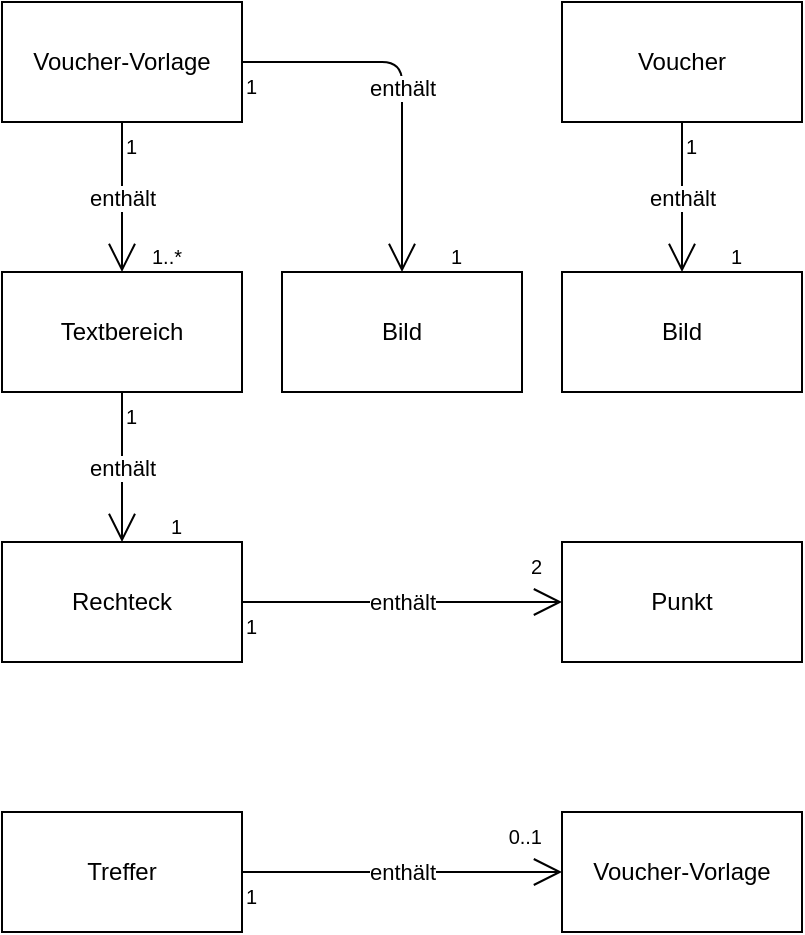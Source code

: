 <mxfile version="12.1.0" type="device" pages="1"><diagram id="ezYDjVBRe9FCGgJxhIOC" name="Page-1"><mxGraphModel dx="1038" dy="580" grid="1" gridSize="10" guides="1" tooltips="1" connect="1" arrows="1" fold="1" page="1" pageScale="1" pageWidth="827" pageHeight="1169" math="0" shadow="0"><root><mxCell id="0"/><mxCell id="1" parent="0"/><mxCell id="dztfCHkkJ1Hyf6VjV8ss-1" value="Voucher-Vorlage" style="rounded=0;whiteSpace=wrap;html=1;" vertex="1" parent="1"><mxGeometry x="240" y="35" width="120" height="60" as="geometry"/></mxCell><mxCell id="dztfCHkkJ1Hyf6VjV8ss-4" value="Textbereich" style="rounded=0;whiteSpace=wrap;html=1;" vertex="1" parent="1"><mxGeometry x="240" y="170" width="120" height="60" as="geometry"/></mxCell><mxCell id="dztfCHkkJ1Hyf6VjV8ss-8" value="enthält" style="endArrow=open;html=1;endSize=12;startArrow=none;startSize=14;startFill=0;edgeStyle=orthogonalEdgeStyle;" edge="1" parent="1" source="dztfCHkkJ1Hyf6VjV8ss-1" target="dztfCHkkJ1Hyf6VjV8ss-4"><mxGeometry relative="1" as="geometry"><mxPoint x="410" y="120" as="sourcePoint"/><mxPoint x="570" y="120" as="targetPoint"/></mxGeometry></mxCell><mxCell id="dztfCHkkJ1Hyf6VjV8ss-9" value="1" style="resizable=0;html=1;align=left;verticalAlign=top;labelBackgroundColor=#ffffff;fontSize=10;" connectable="0" vertex="1" parent="dztfCHkkJ1Hyf6VjV8ss-8"><mxGeometry x="-1" relative="1" as="geometry"/></mxCell><mxCell id="dztfCHkkJ1Hyf6VjV8ss-10" value="1..*" style="resizable=0;html=1;align=right;verticalAlign=top;labelBackgroundColor=#ffffff;fontSize=10;" connectable="0" vertex="1" parent="dztfCHkkJ1Hyf6VjV8ss-8"><mxGeometry x="1" relative="1" as="geometry"><mxPoint x="30" y="-20" as="offset"/></mxGeometry></mxCell><mxCell id="dztfCHkkJ1Hyf6VjV8ss-11" value="Bild" style="rounded=0;whiteSpace=wrap;html=1;" vertex="1" parent="1"><mxGeometry x="380" y="170" width="120" height="60" as="geometry"/></mxCell><mxCell id="dztfCHkkJ1Hyf6VjV8ss-12" value="enthält" style="endArrow=open;html=1;endSize=12;startArrow=none;startSize=14;startFill=0;edgeStyle=orthogonalEdgeStyle;" edge="1" parent="1" source="dztfCHkkJ1Hyf6VjV8ss-1" target="dztfCHkkJ1Hyf6VjV8ss-11"><mxGeometry relative="1" as="geometry"><mxPoint x="310" y="110" as="sourcePoint"/><mxPoint x="310" y="230" as="targetPoint"/></mxGeometry></mxCell><mxCell id="dztfCHkkJ1Hyf6VjV8ss-13" value="1" style="resizable=0;html=1;align=left;verticalAlign=top;labelBackgroundColor=#ffffff;fontSize=10;" connectable="0" vertex="1" parent="dztfCHkkJ1Hyf6VjV8ss-12"><mxGeometry x="-1" relative="1" as="geometry"/></mxCell><mxCell id="dztfCHkkJ1Hyf6VjV8ss-14" value="1" style="resizable=0;html=1;align=right;verticalAlign=top;labelBackgroundColor=#ffffff;fontSize=10;" connectable="0" vertex="1" parent="dztfCHkkJ1Hyf6VjV8ss-12"><mxGeometry x="1" relative="1" as="geometry"><mxPoint x="30" y="-20" as="offset"/></mxGeometry></mxCell><mxCell id="dztfCHkkJ1Hyf6VjV8ss-15" value="Voucher" style="rounded=0;whiteSpace=wrap;html=1;" vertex="1" parent="1"><mxGeometry x="520" y="35" width="120" height="60" as="geometry"/></mxCell><mxCell id="dztfCHkkJ1Hyf6VjV8ss-16" value="Bild" style="rounded=0;whiteSpace=wrap;html=1;" vertex="1" parent="1"><mxGeometry x="520" y="170" width="120" height="60" as="geometry"/></mxCell><mxCell id="dztfCHkkJ1Hyf6VjV8ss-17" value="enthält" style="endArrow=open;html=1;endSize=12;startArrow=none;startSize=14;startFill=0;edgeStyle=orthogonalEdgeStyle;" edge="1" parent="1" source="dztfCHkkJ1Hyf6VjV8ss-15" target="dztfCHkkJ1Hyf6VjV8ss-16"><mxGeometry relative="1" as="geometry"><mxPoint x="240" y="80" as="sourcePoint"/><mxPoint x="320" y="230" as="targetPoint"/></mxGeometry></mxCell><mxCell id="dztfCHkkJ1Hyf6VjV8ss-18" value="1" style="resizable=0;html=1;align=left;verticalAlign=top;labelBackgroundColor=#ffffff;fontSize=10;" connectable="0" vertex="1" parent="dztfCHkkJ1Hyf6VjV8ss-17"><mxGeometry x="-1" relative="1" as="geometry"/></mxCell><mxCell id="dztfCHkkJ1Hyf6VjV8ss-19" value="1" style="resizable=0;html=1;align=right;verticalAlign=top;labelBackgroundColor=#ffffff;fontSize=10;" connectable="0" vertex="1" parent="dztfCHkkJ1Hyf6VjV8ss-17"><mxGeometry x="1" relative="1" as="geometry"><mxPoint x="30" y="-20" as="offset"/></mxGeometry></mxCell><mxCell id="dztfCHkkJ1Hyf6VjV8ss-20" value="Rechteck" style="rounded=0;whiteSpace=wrap;html=1;" vertex="1" parent="1"><mxGeometry x="240" y="305" width="120" height="60" as="geometry"/></mxCell><mxCell id="dztfCHkkJ1Hyf6VjV8ss-21" value="Punkt" style="rounded=0;whiteSpace=wrap;html=1;" vertex="1" parent="1"><mxGeometry x="520" y="305" width="120" height="60" as="geometry"/></mxCell><mxCell id="dztfCHkkJ1Hyf6VjV8ss-22" value="enthält" style="endArrow=open;html=1;endSize=12;startArrow=none;startSize=14;startFill=0;edgeStyle=orthogonalEdgeStyle;" edge="1" parent="1" source="dztfCHkkJ1Hyf6VjV8ss-4" target="dztfCHkkJ1Hyf6VjV8ss-20"><mxGeometry relative="1" as="geometry"><mxPoint x="310" y="110" as="sourcePoint"/><mxPoint x="310" y="211" as="targetPoint"/></mxGeometry></mxCell><mxCell id="dztfCHkkJ1Hyf6VjV8ss-23" value="1" style="resizable=0;html=1;align=left;verticalAlign=top;labelBackgroundColor=#ffffff;fontSize=10;" connectable="0" vertex="1" parent="dztfCHkkJ1Hyf6VjV8ss-22"><mxGeometry x="-1" relative="1" as="geometry"/></mxCell><mxCell id="dztfCHkkJ1Hyf6VjV8ss-24" value="1" style="resizable=0;html=1;align=right;verticalAlign=top;labelBackgroundColor=#ffffff;fontSize=10;" connectable="0" vertex="1" parent="dztfCHkkJ1Hyf6VjV8ss-22"><mxGeometry x="1" relative="1" as="geometry"><mxPoint x="30" y="-20" as="offset"/></mxGeometry></mxCell><mxCell id="dztfCHkkJ1Hyf6VjV8ss-25" value="enthält" style="endArrow=open;html=1;endSize=12;startArrow=none;startSize=14;startFill=0;edgeStyle=orthogonalEdgeStyle;" edge="1" parent="1" source="dztfCHkkJ1Hyf6VjV8ss-20" target="dztfCHkkJ1Hyf6VjV8ss-21"><mxGeometry relative="1" as="geometry"><mxPoint x="310" y="271" as="sourcePoint"/><mxPoint x="310" y="340" as="targetPoint"/></mxGeometry></mxCell><mxCell id="dztfCHkkJ1Hyf6VjV8ss-26" value="1" style="resizable=0;html=1;align=left;verticalAlign=top;labelBackgroundColor=#ffffff;fontSize=10;" connectable="0" vertex="1" parent="dztfCHkkJ1Hyf6VjV8ss-25"><mxGeometry x="-1" relative="1" as="geometry"/></mxCell><mxCell id="dztfCHkkJ1Hyf6VjV8ss-27" value="2" style="resizable=0;html=1;align=right;verticalAlign=top;labelBackgroundColor=#ffffff;fontSize=10;" connectable="0" vertex="1" parent="dztfCHkkJ1Hyf6VjV8ss-25"><mxGeometry x="1" relative="1" as="geometry"><mxPoint x="-10" y="-30" as="offset"/></mxGeometry></mxCell><mxCell id="dztfCHkkJ1Hyf6VjV8ss-28" value="Treffer" style="rounded=0;whiteSpace=wrap;html=1;" vertex="1" parent="1"><mxGeometry x="240" y="440" width="120" height="60" as="geometry"/></mxCell><mxCell id="dztfCHkkJ1Hyf6VjV8ss-29" value="Voucher-Vorlage" style="rounded=0;whiteSpace=wrap;html=1;" vertex="1" parent="1"><mxGeometry x="520" y="440" width="120" height="60" as="geometry"/></mxCell><mxCell id="dztfCHkkJ1Hyf6VjV8ss-30" value="enthält" style="endArrow=open;html=1;endSize=12;startArrow=none;startSize=14;startFill=0;edgeStyle=orthogonalEdgeStyle;" edge="1" parent="1" source="dztfCHkkJ1Hyf6VjV8ss-28" target="dztfCHkkJ1Hyf6VjV8ss-29"><mxGeometry relative="1" as="geometry"><mxPoint x="260" y="431" as="sourcePoint"/><mxPoint x="260" y="500" as="targetPoint"/></mxGeometry></mxCell><mxCell id="dztfCHkkJ1Hyf6VjV8ss-31" value="1" style="resizable=0;html=1;align=left;verticalAlign=top;labelBackgroundColor=#ffffff;fontSize=10;" connectable="0" vertex="1" parent="dztfCHkkJ1Hyf6VjV8ss-30"><mxGeometry x="-1" relative="1" as="geometry"/></mxCell><mxCell id="dztfCHkkJ1Hyf6VjV8ss-32" value="0..1" style="resizable=0;html=1;align=right;verticalAlign=top;labelBackgroundColor=#ffffff;fontSize=10;" connectable="0" vertex="1" parent="dztfCHkkJ1Hyf6VjV8ss-30"><mxGeometry x="1" relative="1" as="geometry"><mxPoint x="-10" y="-30" as="offset"/></mxGeometry></mxCell></root></mxGraphModel></diagram></mxfile>